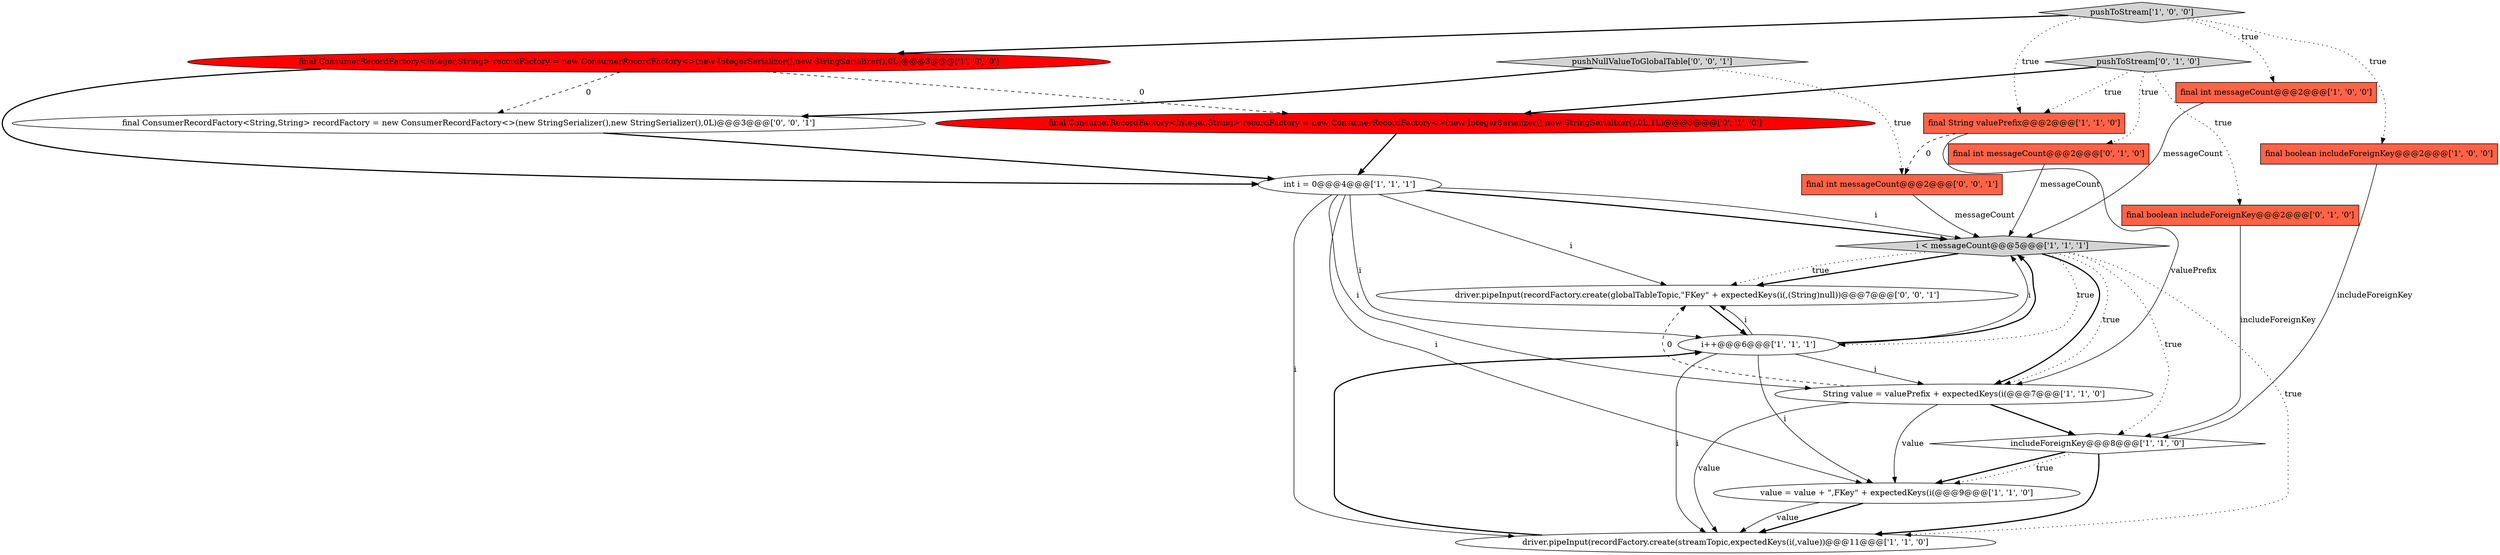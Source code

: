 digraph {
19 [style = filled, label = "final int messageCount@@@2@@@['0', '0', '1']", fillcolor = tomato, shape = box image = "AAA0AAABBB3BBB"];
18 [style = filled, label = "pushNullValueToGlobalTable['0', '0', '1']", fillcolor = lightgray, shape = diamond image = "AAA0AAABBB3BBB"];
17 [style = filled, label = "final ConsumerRecordFactory<String,String> recordFactory = new ConsumerRecordFactory<>(new StringSerializer(),new StringSerializer(),0L)@@@3@@@['0', '0', '1']", fillcolor = white, shape = ellipse image = "AAA0AAABBB3BBB"];
13 [style = filled, label = "final boolean includeForeignKey@@@2@@@['0', '1', '0']", fillcolor = tomato, shape = box image = "AAA0AAABBB2BBB"];
16 [style = filled, label = "driver.pipeInput(recordFactory.create(globalTableTopic,\"FKey\" + expectedKeys(i(,(String)null))@@@7@@@['0', '0', '1']", fillcolor = white, shape = ellipse image = "AAA0AAABBB3BBB"];
2 [style = filled, label = "driver.pipeInput(recordFactory.create(streamTopic,expectedKeys(i(,value))@@@11@@@['1', '1', '0']", fillcolor = white, shape = ellipse image = "AAA0AAABBB1BBB"];
5 [style = filled, label = "final String valuePrefix@@@2@@@['1', '1', '0']", fillcolor = tomato, shape = box image = "AAA0AAABBB1BBB"];
4 [style = filled, label = "final int messageCount@@@2@@@['1', '0', '0']", fillcolor = tomato, shape = box image = "AAA0AAABBB1BBB"];
6 [style = filled, label = "pushToStream['1', '0', '0']", fillcolor = lightgray, shape = diamond image = "AAA0AAABBB1BBB"];
0 [style = filled, label = "final boolean includeForeignKey@@@2@@@['1', '0', '0']", fillcolor = tomato, shape = box image = "AAA0AAABBB1BBB"];
14 [style = filled, label = "final int messageCount@@@2@@@['0', '1', '0']", fillcolor = tomato, shape = box image = "AAA0AAABBB2BBB"];
7 [style = filled, label = "int i = 0@@@4@@@['1', '1', '1']", fillcolor = white, shape = ellipse image = "AAA0AAABBB1BBB"];
8 [style = filled, label = "String value = valuePrefix + expectedKeys(i(@@@7@@@['1', '1', '0']", fillcolor = white, shape = ellipse image = "AAA0AAABBB1BBB"];
9 [style = filled, label = "value = value + \",FKey\" + expectedKeys(i(@@@9@@@['1', '1', '0']", fillcolor = white, shape = ellipse image = "AAA0AAABBB1BBB"];
1 [style = filled, label = "includeForeignKey@@@8@@@['1', '1', '0']", fillcolor = white, shape = diamond image = "AAA0AAABBB1BBB"];
10 [style = filled, label = "i++@@@6@@@['1', '1', '1']", fillcolor = white, shape = ellipse image = "AAA0AAABBB1BBB"];
11 [style = filled, label = "i < messageCount@@@5@@@['1', '1', '1']", fillcolor = lightgray, shape = diamond image = "AAA0AAABBB1BBB"];
12 [style = filled, label = "final ConsumerRecordFactory<Integer,String> recordFactory = new ConsumerRecordFactory<>(new IntegerSerializer(),new StringSerializer(),0L,1L)@@@3@@@['0', '1', '0']", fillcolor = red, shape = ellipse image = "AAA1AAABBB2BBB"];
3 [style = filled, label = "final ConsumerRecordFactory<Integer,String> recordFactory = new ConsumerRecordFactory<>(new IntegerSerializer(),new StringSerializer(),0L)@@@3@@@['1', '0', '0']", fillcolor = red, shape = ellipse image = "AAA1AAABBB1BBB"];
15 [style = filled, label = "pushToStream['0', '1', '0']", fillcolor = lightgray, shape = diamond image = "AAA0AAABBB2BBB"];
15->5 [style = dotted, label="true"];
11->16 [style = bold, label=""];
8->9 [style = solid, label="value"];
6->3 [style = bold, label=""];
8->16 [style = dashed, label="0"];
7->11 [style = bold, label=""];
3->17 [style = dashed, label="0"];
7->2 [style = solid, label="i"];
9->2 [style = bold, label=""];
16->10 [style = bold, label=""];
10->8 [style = solid, label="i"];
11->10 [style = dotted, label="true"];
11->1 [style = dotted, label="true"];
10->2 [style = solid, label="i"];
18->19 [style = dotted, label="true"];
18->17 [style = bold, label=""];
8->2 [style = solid, label="value"];
7->10 [style = solid, label="i"];
15->14 [style = dotted, label="true"];
2->10 [style = bold, label=""];
13->1 [style = solid, label="includeForeignKey"];
7->16 [style = solid, label="i"];
0->1 [style = solid, label="includeForeignKey"];
7->9 [style = solid, label="i"];
10->11 [style = solid, label="i"];
1->9 [style = bold, label=""];
12->7 [style = bold, label=""];
15->13 [style = dotted, label="true"];
14->11 [style = solid, label="messageCount"];
17->7 [style = bold, label=""];
8->1 [style = bold, label=""];
11->2 [style = dotted, label="true"];
10->16 [style = solid, label="i"];
3->12 [style = dashed, label="0"];
6->4 [style = dotted, label="true"];
3->7 [style = bold, label=""];
5->8 [style = solid, label="valuePrefix"];
1->9 [style = dotted, label="true"];
4->11 [style = solid, label="messageCount"];
11->16 [style = dotted, label="true"];
11->8 [style = bold, label=""];
10->9 [style = solid, label="i"];
11->8 [style = dotted, label="true"];
1->2 [style = bold, label=""];
15->12 [style = bold, label=""];
6->0 [style = dotted, label="true"];
9->2 [style = solid, label="value"];
7->8 [style = solid, label="i"];
5->19 [style = dashed, label="0"];
7->11 [style = solid, label="i"];
6->5 [style = dotted, label="true"];
19->11 [style = solid, label="messageCount"];
10->11 [style = bold, label=""];
}
